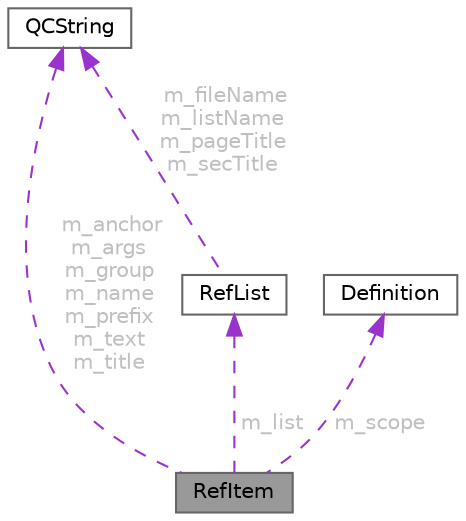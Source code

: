 digraph "RefItem"
{
 // INTERACTIVE_SVG=YES
 // LATEX_PDF_SIZE
  bgcolor="transparent";
  edge [fontname=Helvetica,fontsize=10,labelfontname=Helvetica,labelfontsize=10];
  node [fontname=Helvetica,fontsize=10,shape=box,height=0.2,width=0.4];
  Node1 [label="RefItem",height=0.2,width=0.4,color="gray40", fillcolor="grey60", style="filled", fontcolor="black",tooltip="This struct represents an item in the list of references."];
  Node2 -> Node1 [dir="back",color="darkorchid3",style="dashed",label=" m_list",fontcolor="grey" ];
  Node2 [label="RefList",height=0.2,width=0.4,color="gray40", fillcolor="white", style="filled",URL="$d7/de8/class_ref_list.html",tooltip="List of cross-referenced items."];
  Node3 -> Node2 [dir="back",color="darkorchid3",style="dashed",label=" m_fileName\nm_listName\nm_pageTitle\nm_secTitle",fontcolor="grey" ];
  Node3 [label="QCString",height=0.2,width=0.4,color="gray40", fillcolor="white", style="filled",URL="$d9/d45/class_q_c_string.html",tooltip="This is an alternative implementation of QCString."];
  Node3 -> Node1 [dir="back",color="darkorchid3",style="dashed",label=" m_anchor\nm_args\nm_group\nm_name\nm_prefix\nm_text\nm_title",fontcolor="grey" ];
  Node4 -> Node1 [dir="back",color="darkorchid3",style="dashed",label=" m_scope",fontcolor="grey" ];
  Node4 [label="Definition",height=0.2,width=0.4,color="gray40", fillcolor="white", style="filled",URL="$d5/dcc/class_definition.html",tooltip="The common base class of all entity definitions found in the sources."];
}
